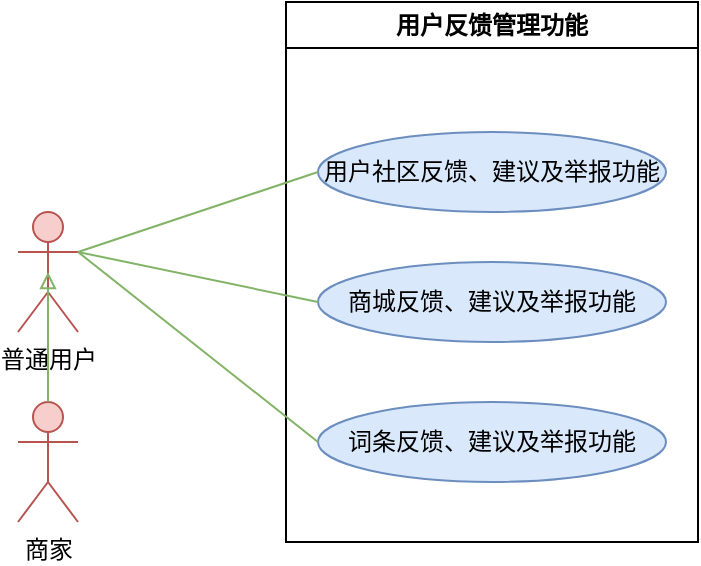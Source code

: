 <mxfile version="24.9.2">
  <diagram name="第 1 页" id="CC5GW9aRZrzXliKo2RYj">
    <mxGraphModel dx="1050" dy="569" grid="1" gridSize="10" guides="1" tooltips="1" connect="1" arrows="1" fold="1" page="1" pageScale="1" pageWidth="827" pageHeight="1169" math="0" shadow="0">
      <root>
        <mxCell id="0" />
        <mxCell id="1" parent="0" />
        <mxCell id="7DnMASjZtS6HJgwWUiqK-1" value="用户反馈管理功能" style="swimlane;whiteSpace=wrap;html=1;" vertex="1" parent="1">
          <mxGeometry x="324" y="110" width="206" height="270" as="geometry" />
        </mxCell>
        <mxCell id="7DnMASjZtS6HJgwWUiqK-2" value="用户社区反馈、建议及举报功能" style="ellipse;whiteSpace=wrap;html=1;fillColor=#dae8fc;strokeColor=#6c8ebf;" vertex="1" parent="7DnMASjZtS6HJgwWUiqK-1">
          <mxGeometry x="16" y="65" width="174" height="40" as="geometry" />
        </mxCell>
        <mxCell id="7DnMASjZtS6HJgwWUiqK-35" value="商城反馈、建议及举报功能" style="ellipse;whiteSpace=wrap;html=1;fillColor=#dae8fc;strokeColor=#6c8ebf;" vertex="1" parent="7DnMASjZtS6HJgwWUiqK-1">
          <mxGeometry x="16" y="130" width="174" height="40" as="geometry" />
        </mxCell>
        <mxCell id="7DnMASjZtS6HJgwWUiqK-36" value="词条反馈、建议及举报功能" style="ellipse;whiteSpace=wrap;html=1;fillColor=#dae8fc;strokeColor=#6c8ebf;" vertex="1" parent="7DnMASjZtS6HJgwWUiqK-1">
          <mxGeometry x="16" y="200" width="174" height="40" as="geometry" />
        </mxCell>
        <mxCell id="7DnMASjZtS6HJgwWUiqK-26" value="普通用户" style="shape=umlActor;verticalLabelPosition=bottom;verticalAlign=top;html=1;fillColor=#f8cecc;strokeColor=#b85450;" vertex="1" parent="1">
          <mxGeometry x="190" y="215" width="30" height="60" as="geometry" />
        </mxCell>
        <mxCell id="7DnMASjZtS6HJgwWUiqK-27" value="商家" style="shape=umlActor;verticalLabelPosition=bottom;verticalAlign=top;html=1;fillColor=#f8cecc;strokeColor=#b85450;" vertex="1" parent="1">
          <mxGeometry x="190" y="310" width="30" height="60" as="geometry" />
        </mxCell>
        <mxCell id="7DnMASjZtS6HJgwWUiqK-29" value="" style="endArrow=block;endFill=0;html=1;rounded=0;fillColor=#d5e8d4;strokeColor=#82b366;exitX=0.5;exitY=0;exitDx=0;exitDy=0;exitPerimeter=0;entryX=0.5;entryY=0.5;entryDx=0;entryDy=0;entryPerimeter=0;" edge="1" parent="1" source="7DnMASjZtS6HJgwWUiqK-27" target="7DnMASjZtS6HJgwWUiqK-26">
          <mxGeometry width="160" relative="1" as="geometry">
            <mxPoint x="245" y="420" as="sourcePoint" />
            <mxPoint x="230" y="340" as="targetPoint" />
          </mxGeometry>
        </mxCell>
        <mxCell id="7DnMASjZtS6HJgwWUiqK-30" value="" style="endArrow=none;html=1;rounded=0;fillColor=#d5e8d4;strokeColor=#82b366;entryX=1;entryY=0.333;entryDx=0;entryDy=0;entryPerimeter=0;exitX=0;exitY=0.5;exitDx=0;exitDy=0;" edge="1" parent="1" source="7DnMASjZtS6HJgwWUiqK-35" target="7DnMASjZtS6HJgwWUiqK-26">
          <mxGeometry width="50" height="50" relative="1" as="geometry">
            <mxPoint x="340" y="320" as="sourcePoint" />
            <mxPoint x="264" y="280" as="targetPoint" />
          </mxGeometry>
        </mxCell>
        <mxCell id="7DnMASjZtS6HJgwWUiqK-32" value="" style="endArrow=none;html=1;rounded=0;fillColor=#d5e8d4;strokeColor=#82b366;entryX=0;entryY=0.5;entryDx=0;entryDy=0;exitX=1;exitY=0.333;exitDx=0;exitDy=0;exitPerimeter=0;" edge="1" parent="1" source="7DnMASjZtS6HJgwWUiqK-26" target="7DnMASjZtS6HJgwWUiqK-2">
          <mxGeometry width="50" height="50" relative="1" as="geometry">
            <mxPoint x="350" y="310" as="sourcePoint" />
            <mxPoint x="264" y="300" as="targetPoint" />
          </mxGeometry>
        </mxCell>
        <mxCell id="7DnMASjZtS6HJgwWUiqK-34" value="" style="endArrow=none;html=1;rounded=0;fillColor=#d5e8d4;strokeColor=#82b366;exitX=0;exitY=0.5;exitDx=0;exitDy=0;entryX=1;entryY=0.333;entryDx=0;entryDy=0;entryPerimeter=0;" edge="1" parent="1" source="7DnMASjZtS6HJgwWUiqK-36" target="7DnMASjZtS6HJgwWUiqK-26">
          <mxGeometry width="50" height="50" relative="1" as="geometry">
            <mxPoint x="340" y="430" as="sourcePoint" />
            <mxPoint x="264" y="205" as="targetPoint" />
          </mxGeometry>
        </mxCell>
      </root>
    </mxGraphModel>
  </diagram>
</mxfile>
